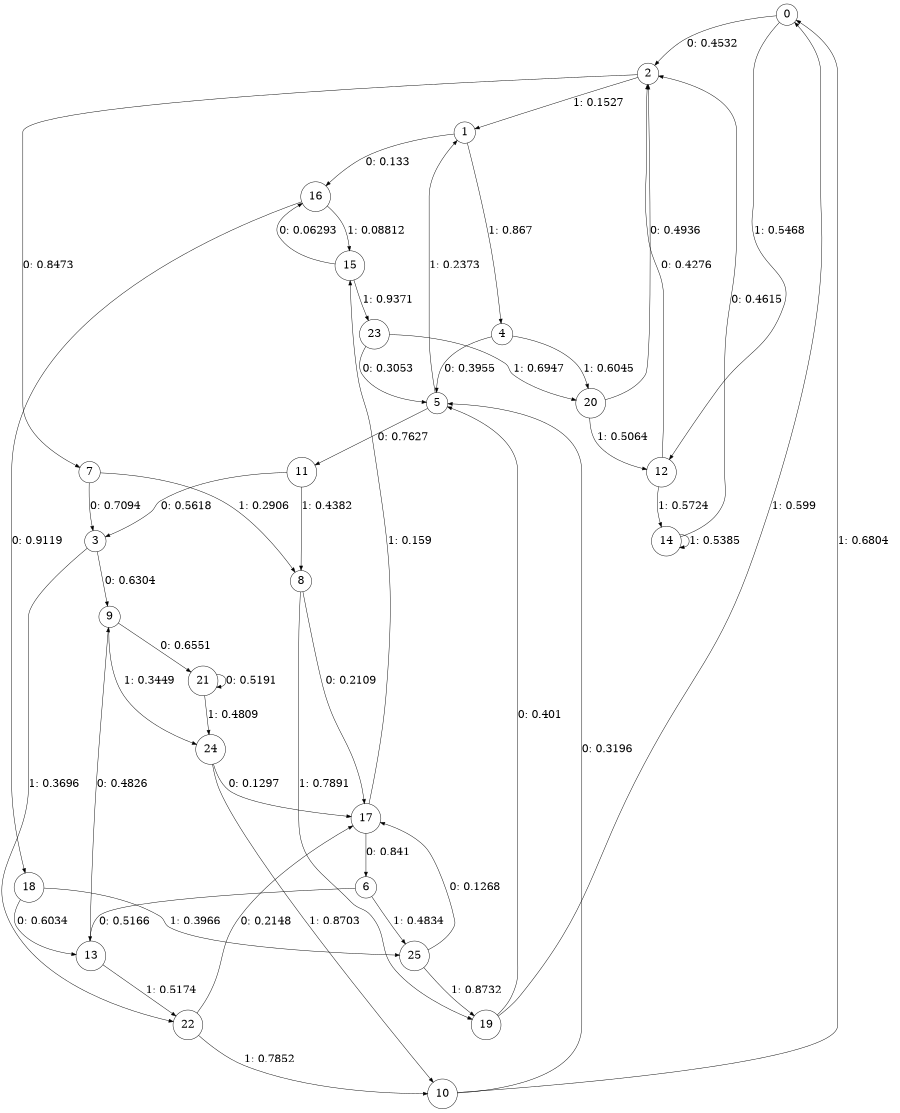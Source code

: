 digraph "ch34concat_phase3_L5" {
size = "6,8.5";
ratio = "fill";
node [shape = circle];
node [fontsize = 24];
edge [fontsize = 24];
0 -> 2 [label = "0: 0.4532   "];
0 -> 12 [label = "1: 0.5468   "];
1 -> 16 [label = "0: 0.133    "];
1 -> 4 [label = "1: 0.867    "];
2 -> 7 [label = "0: 0.8473   "];
2 -> 1 [label = "1: 0.1527   "];
3 -> 9 [label = "0: 0.6304   "];
3 -> 22 [label = "1: 0.3696   "];
4 -> 5 [label = "0: 0.3955   "];
4 -> 20 [label = "1: 0.6045   "];
5 -> 11 [label = "0: 0.7627   "];
5 -> 1 [label = "1: 0.2373   "];
6 -> 13 [label = "0: 0.5166   "];
6 -> 25 [label = "1: 0.4834   "];
7 -> 3 [label = "0: 0.7094   "];
7 -> 8 [label = "1: 0.2906   "];
8 -> 17 [label = "0: 0.2109   "];
8 -> 19 [label = "1: 0.7891   "];
9 -> 21 [label = "0: 0.6551   "];
9 -> 24 [label = "1: 0.3449   "];
10 -> 5 [label = "0: 0.3196   "];
10 -> 0 [label = "1: 0.6804   "];
11 -> 3 [label = "0: 0.5618   "];
11 -> 8 [label = "1: 0.4382   "];
12 -> 2 [label = "0: 0.4276   "];
12 -> 14 [label = "1: 0.5724   "];
13 -> 9 [label = "0: 0.4826   "];
13 -> 22 [label = "1: 0.5174   "];
14 -> 2 [label = "0: 0.4615   "];
14 -> 14 [label = "1: 0.5385   "];
15 -> 16 [label = "0: 0.06293  "];
15 -> 23 [label = "1: 0.9371   "];
16 -> 18 [label = "0: 0.9119   "];
16 -> 15 [label = "1: 0.08812  "];
17 -> 6 [label = "0: 0.841    "];
17 -> 15 [label = "1: 0.159    "];
18 -> 13 [label = "0: 0.6034   "];
18 -> 25 [label = "1: 0.3966   "];
19 -> 5 [label = "0: 0.401    "];
19 -> 0 [label = "1: 0.599    "];
20 -> 2 [label = "0: 0.4936   "];
20 -> 12 [label = "1: 0.5064   "];
21 -> 21 [label = "0: 0.5191   "];
21 -> 24 [label = "1: 0.4809   "];
22 -> 17 [label = "0: 0.2148   "];
22 -> 10 [label = "1: 0.7852   "];
23 -> 5 [label = "0: 0.3053   "];
23 -> 20 [label = "1: 0.6947   "];
24 -> 17 [label = "0: 0.1297   "];
24 -> 10 [label = "1: 0.8703   "];
25 -> 17 [label = "0: 0.1268   "];
25 -> 19 [label = "1: 0.8732   "];
}